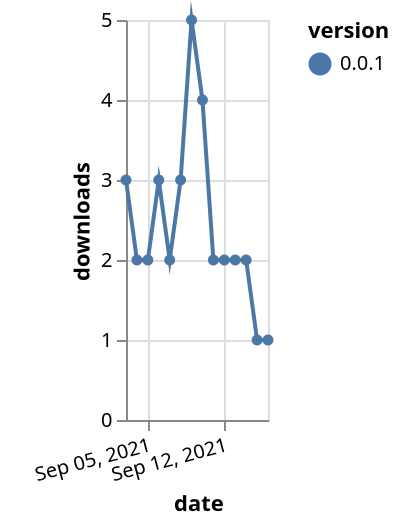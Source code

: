 {"$schema": "https://vega.github.io/schema/vega-lite/v5.json", "description": "A simple bar chart with embedded data.", "data": {"values": [{"date": "2021-09-03", "total": 2836, "delta": 3, "version": "0.0.1"}, {"date": "2021-09-04", "total": 2838, "delta": 2, "version": "0.0.1"}, {"date": "2021-09-05", "total": 2840, "delta": 2, "version": "0.0.1"}, {"date": "2021-09-06", "total": 2843, "delta": 3, "version": "0.0.1"}, {"date": "2021-09-07", "total": 2845, "delta": 2, "version": "0.0.1"}, {"date": "2021-09-08", "total": 2848, "delta": 3, "version": "0.0.1"}, {"date": "2021-09-09", "total": 2853, "delta": 5, "version": "0.0.1"}, {"date": "2021-09-10", "total": 2857, "delta": 4, "version": "0.0.1"}, {"date": "2021-09-11", "total": 2859, "delta": 2, "version": "0.0.1"}, {"date": "2021-09-12", "total": 2861, "delta": 2, "version": "0.0.1"}, {"date": "2021-09-13", "total": 2863, "delta": 2, "version": "0.0.1"}, {"date": "2021-09-14", "total": 2865, "delta": 2, "version": "0.0.1"}, {"date": "2021-09-15", "total": 2866, "delta": 1, "version": "0.0.1"}, {"date": "2021-09-16", "total": 2867, "delta": 1, "version": "0.0.1"}]}, "width": "container", "mark": {"type": "line", "point": {"filled": true}}, "encoding": {"x": {"field": "date", "type": "temporal", "timeUnit": "yearmonthdate", "title": "date", "axis": {"labelAngle": -15}}, "y": {"field": "delta", "type": "quantitative", "title": "downloads"}, "color": {"field": "version", "type": "nominal"}, "tooltip": {"field": "delta"}}}